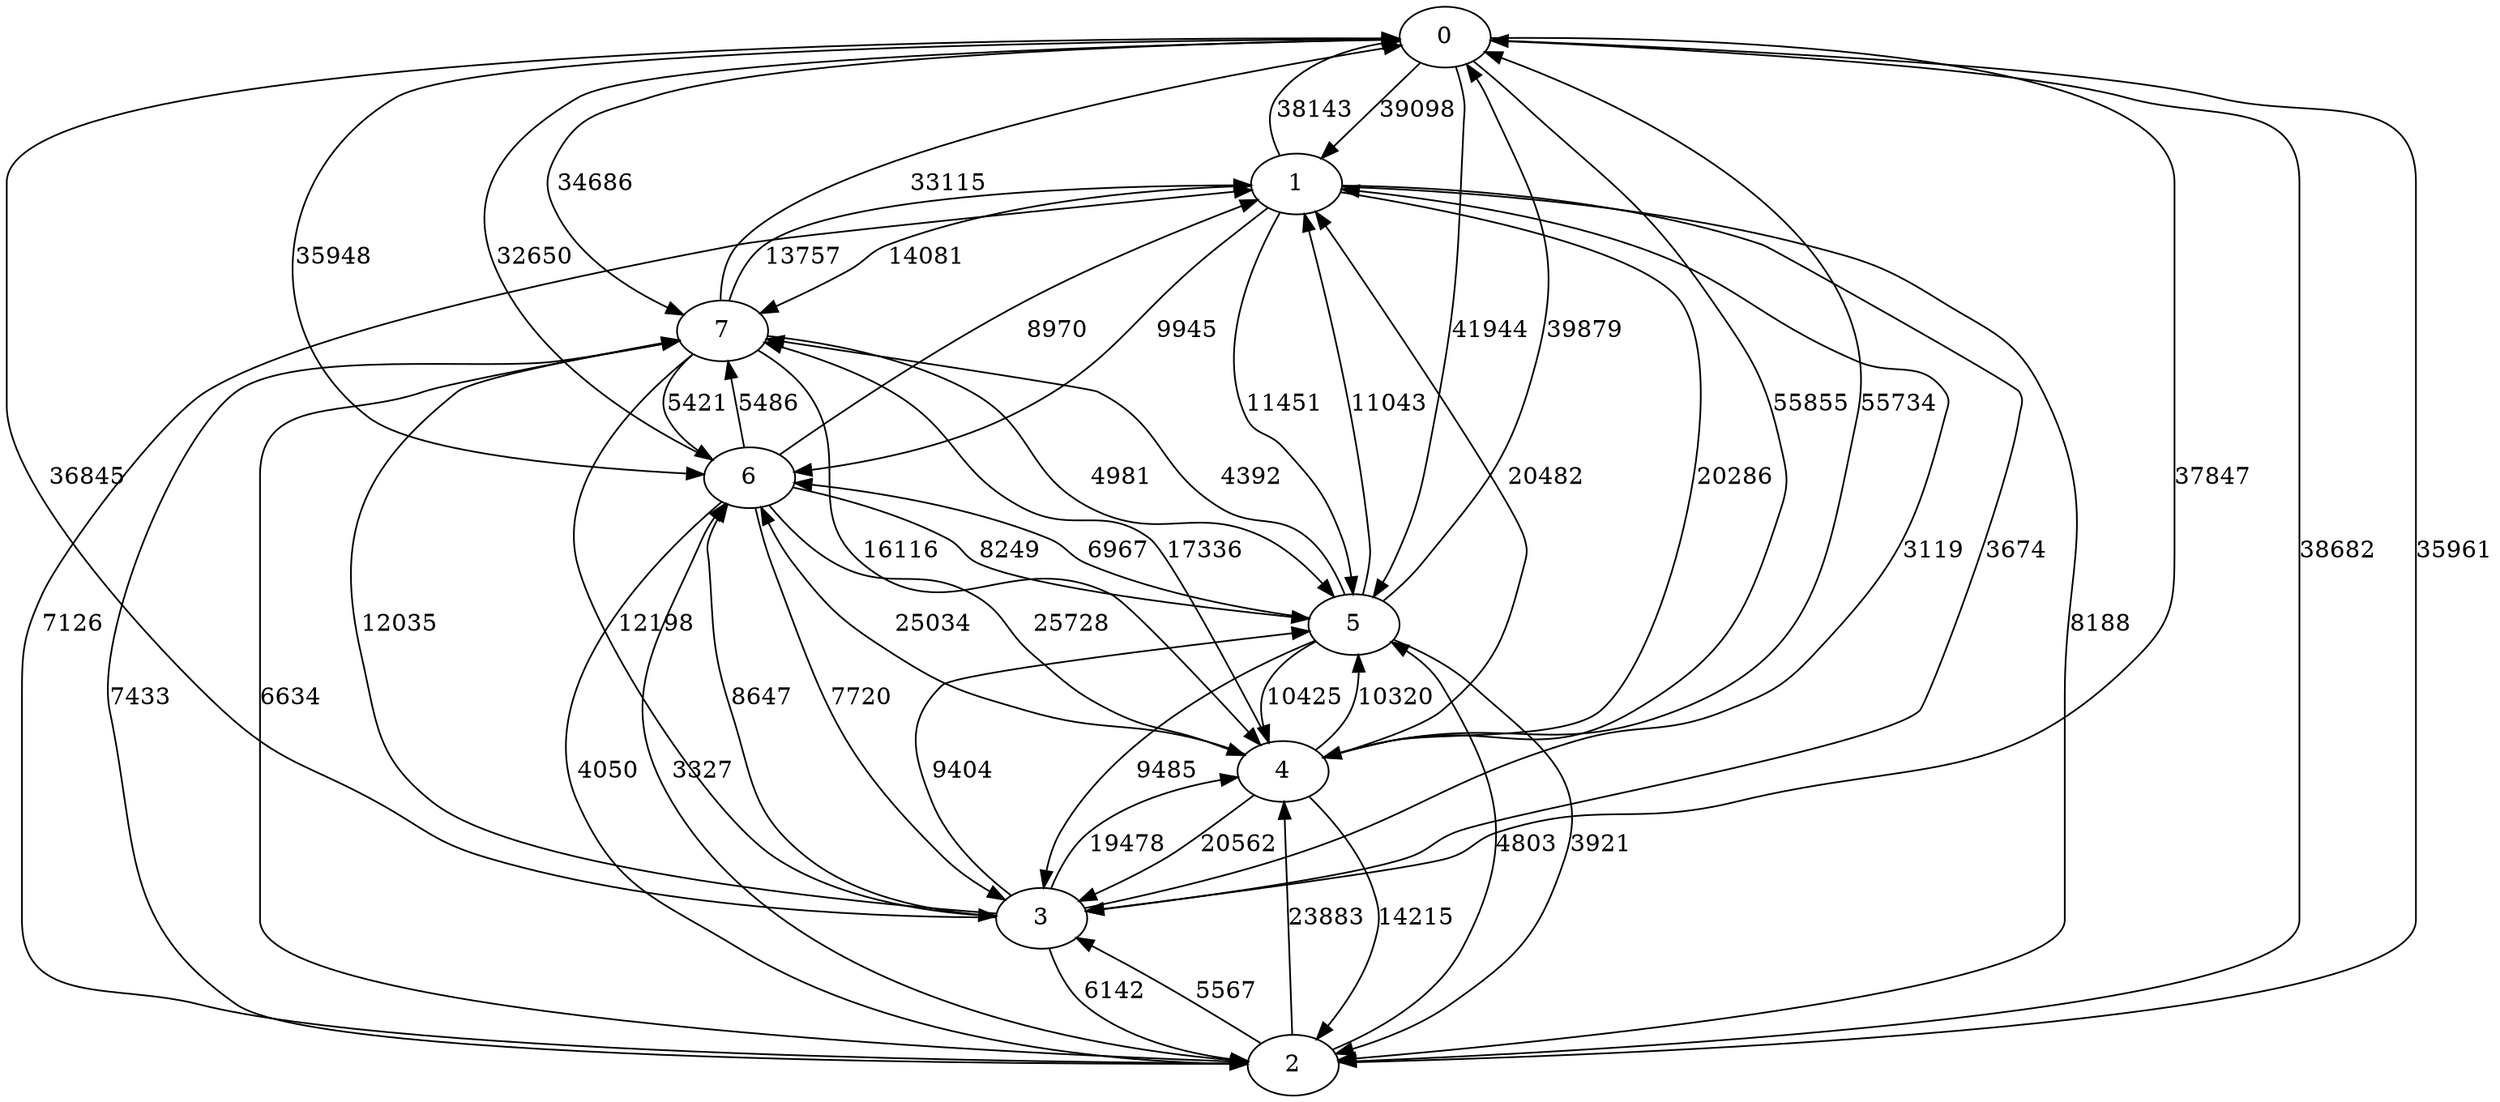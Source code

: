 digraph {
0 -> 1 [label="39098"];
0 -> 2 [label="38682"];
0 -> 3 [label="37847"];
0 -> 4 [label="55855"];
0 -> 5 [label="41944"];
0 -> 6 [label="35948"];
0 -> 7 [label="34686"];
1 -> 0 [label="38143"];
1 -> 2 [label="8188"];
1 -> 3 [label="3674"];
1 -> 4 [label="20286"];
1 -> 5 [label="11451"];
1 -> 6 [label="9945"];
1 -> 7 [label="14081"];
2 -> 0 [label="35961"];
2 -> 1 [label="7126"];
2 -> 3 [label="5567"];
2 -> 4 [label="23883"];
2 -> 5 [label="4803"];
2 -> 6 [label="3327"];
2 -> 7 [label="7433"];
3 -> 0 [label="36845"];
3 -> 1 [label="3119"];
3 -> 2 [label="6142"];
3 -> 4 [label="19478"];
3 -> 5 [label="9404"];
3 -> 6 [label="8647"];
3 -> 7 [label="12035"];
4 -> 0 [label="55734"];
4 -> 1 [label="20482"];
4 -> 2 [label="14215"];
4 -> 3 [label="20562"];
4 -> 5 [label="10320"];
4 -> 6 [label="25034"];
4 -> 7 [label="17336"];
5 -> 0 [label="39879"];
5 -> 1 [label="11043"];
5 -> 2 [label="3921"];
5 -> 3 [label="9485"];
5 -> 4 [label="10425"];
5 -> 6 [label="6967"];
5 -> 7 [label="4392"];
6 -> 0 [label="32650"];
6 -> 1 [label="8970"];
6 -> 2 [label="4050"];
6 -> 3 [label="7720"];
6 -> 4 [label="25728"];
6 -> 5 [label="8249"];
6 -> 7 [label="5486"];
7 -> 0 [label="33115"];
7 -> 1 [label="13757"];
7 -> 2 [label="6634"];
7 -> 3 [label="12198"];
7 -> 4 [label="16116"];
7 -> 5 [label="4981"];
7 -> 6 [label="5421"];
}
